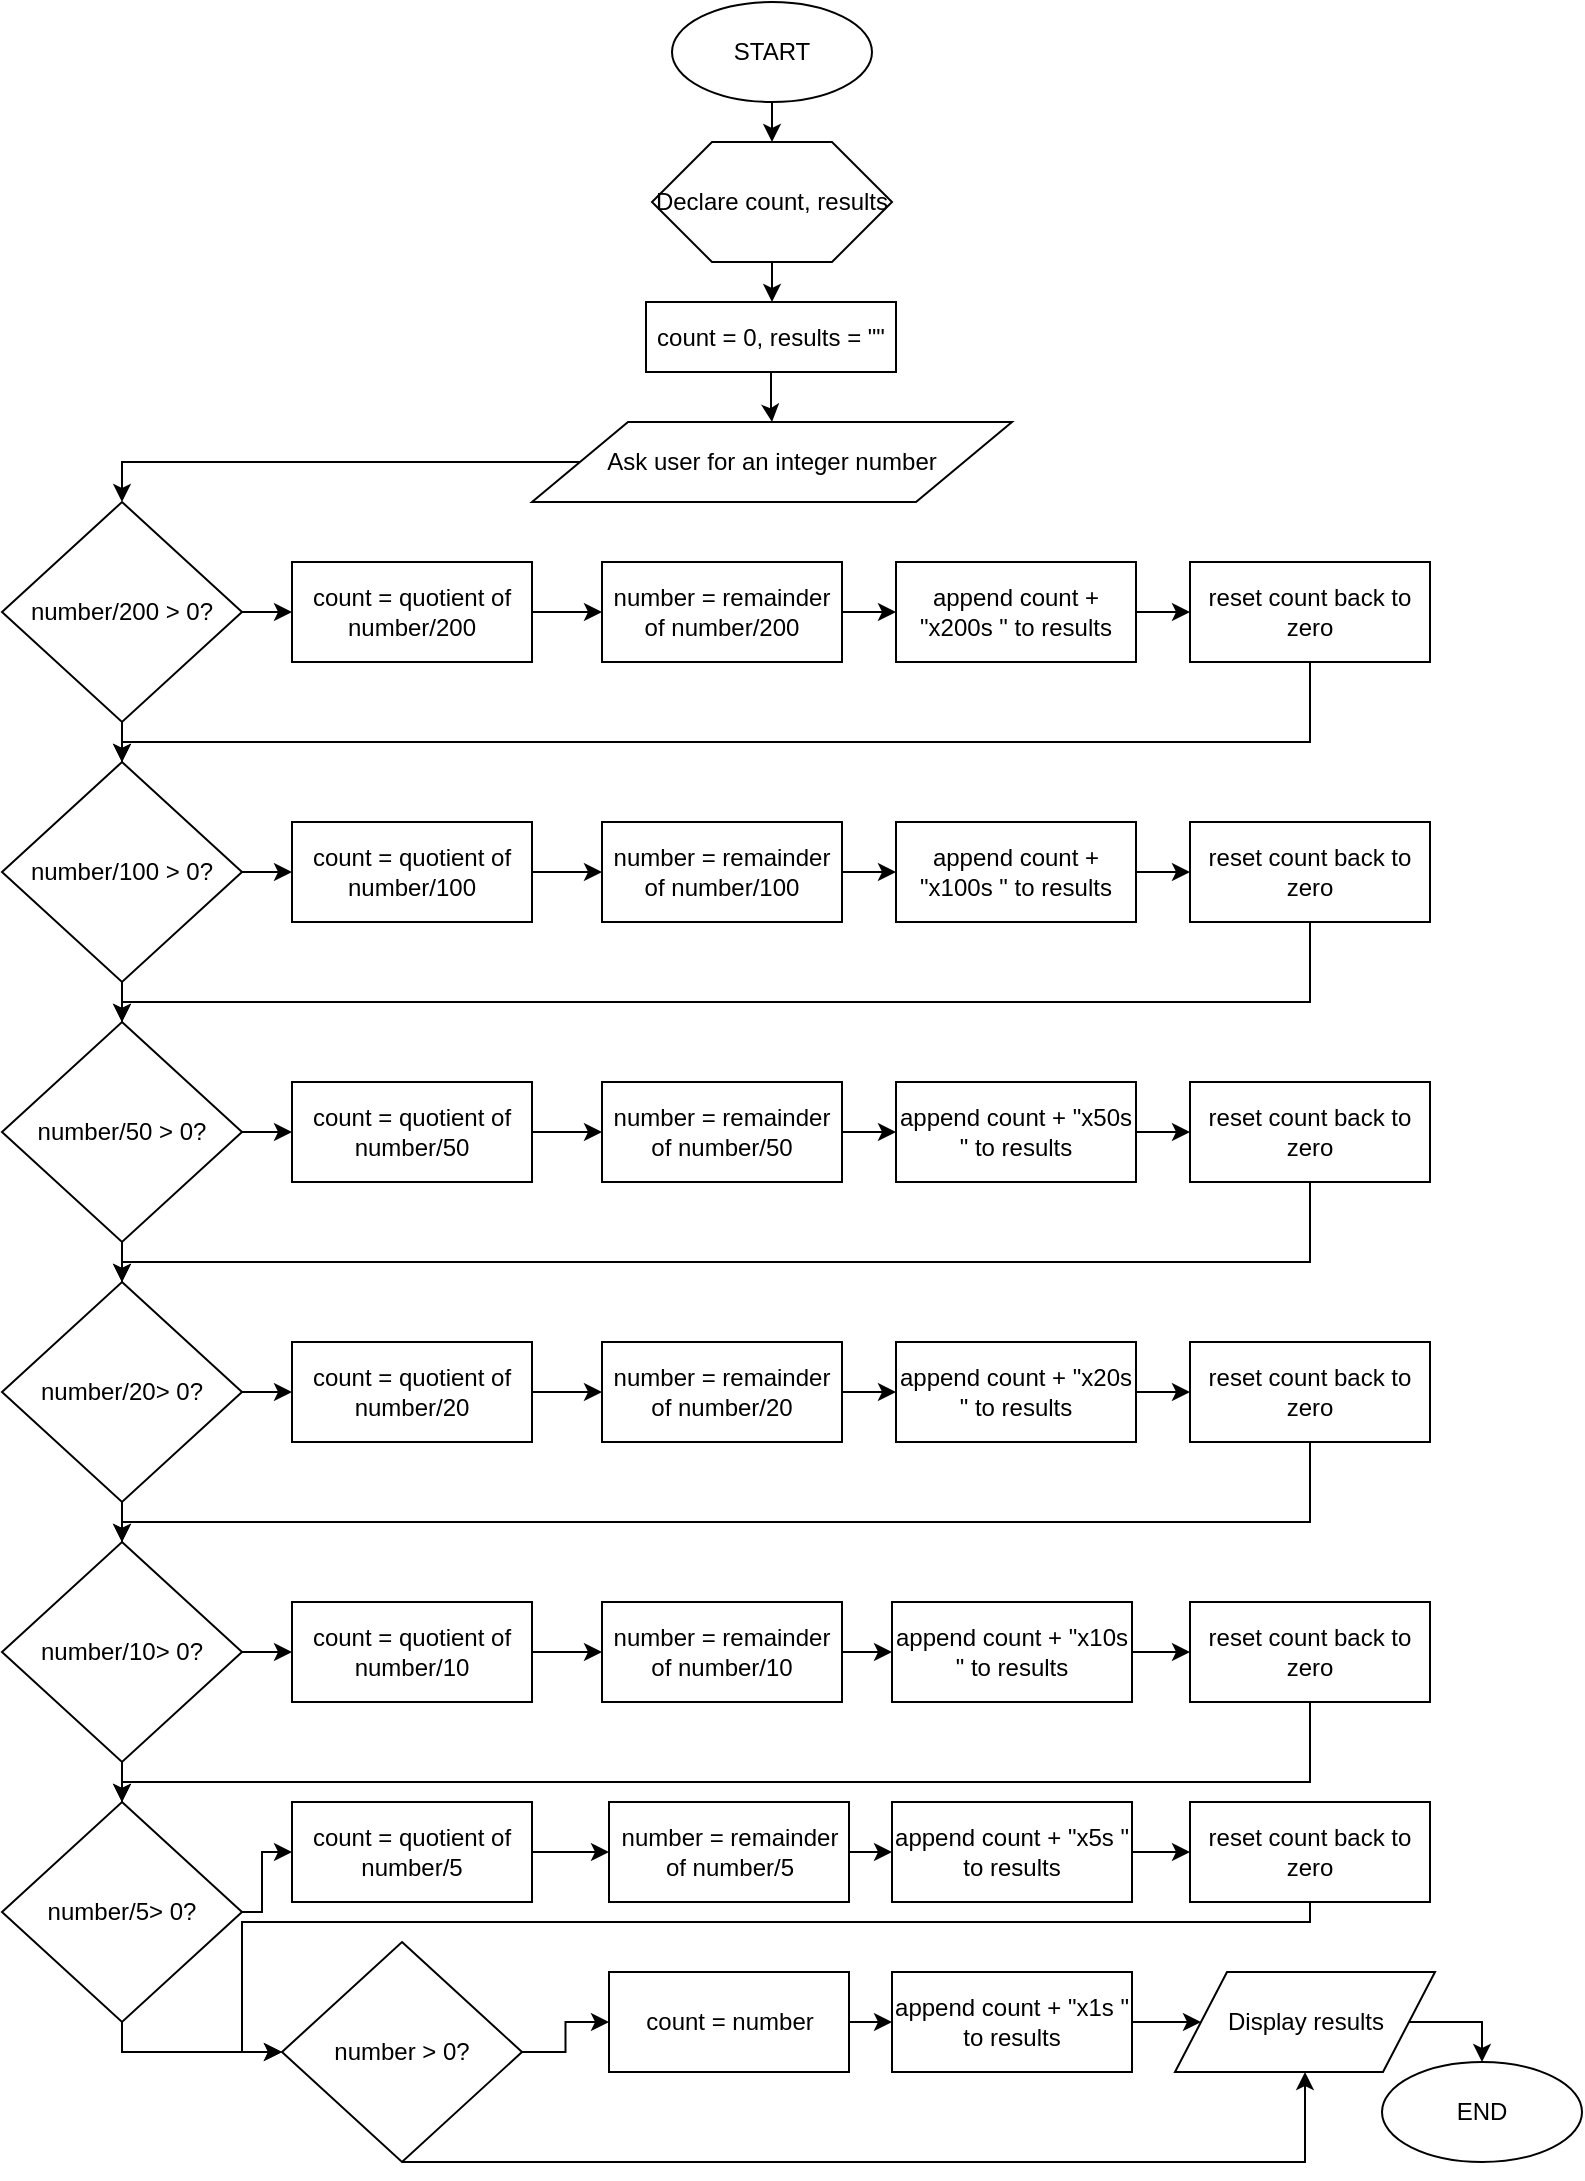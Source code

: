 <mxfile version="12.3.9" type="github" pages="1">
  <diagram id="nLrV005SfC70-Y0LDAL0" name="Page-1">
    <mxGraphModel dx="868" dy="479" grid="1" gridSize="10" guides="1" tooltips="1" connect="1" arrows="1" fold="1" page="1" pageScale="1" pageWidth="850" pageHeight="1100" math="0" shadow="0">
      <root>
        <mxCell id="0"/>
        <mxCell id="1" parent="0"/>
        <mxCell id="q7iPShzVkiedBtI2jCNj-25" style="edgeStyle=orthogonalEdgeStyle;rounded=0;orthogonalLoop=1;jettySize=auto;html=1;exitX=0.5;exitY=1;exitDx=0;exitDy=0;entryX=0.5;entryY=0;entryDx=0;entryDy=0;" parent="1" source="q7iPShzVkiedBtI2jCNj-1" target="q7iPShzVkiedBtI2jCNj-3" edge="1">
          <mxGeometry relative="1" as="geometry"/>
        </mxCell>
        <mxCell id="q7iPShzVkiedBtI2jCNj-1" value="START" style="ellipse;whiteSpace=wrap;html=1;" parent="1" vertex="1">
          <mxGeometry x="375" y="10" width="100" height="50" as="geometry"/>
        </mxCell>
        <mxCell id="q7iPShzVkiedBtI2jCNj-2" value="END" style="ellipse;whiteSpace=wrap;html=1;" parent="1" vertex="1">
          <mxGeometry x="730" y="1040" width="100" height="50" as="geometry"/>
        </mxCell>
        <mxCell id="q7iPShzVkiedBtI2jCNj-26" style="edgeStyle=orthogonalEdgeStyle;rounded=0;orthogonalLoop=1;jettySize=auto;html=1;entryX=0.5;entryY=0;entryDx=0;entryDy=0;" parent="1" source="q7iPShzVkiedBtI2jCNj-3" target="q7iPShzVkiedBtI2jCNj-5" edge="1">
          <mxGeometry relative="1" as="geometry"/>
        </mxCell>
        <mxCell id="q7iPShzVkiedBtI2jCNj-3" value="Declare count, results" style="shape=hexagon;perimeter=hexagonPerimeter2;whiteSpace=wrap;html=1;" parent="1" vertex="1">
          <mxGeometry x="365" y="80" width="120" height="60" as="geometry"/>
        </mxCell>
        <mxCell id="q7iPShzVkiedBtI2jCNj-24" style="edgeStyle=orthogonalEdgeStyle;rounded=0;orthogonalLoop=1;jettySize=auto;html=1;entryX=0.5;entryY=0;entryDx=0;entryDy=0;" parent="1" source="q7iPShzVkiedBtI2jCNj-4" target="q7iPShzVkiedBtI2jCNj-6" edge="1">
          <mxGeometry relative="1" as="geometry"/>
        </mxCell>
        <mxCell id="q7iPShzVkiedBtI2jCNj-4" value="Ask user for an integer number" style="shape=parallelogram;perimeter=parallelogramPerimeter;whiteSpace=wrap;html=1;" parent="1" vertex="1">
          <mxGeometry x="305" y="220" width="240" height="40" as="geometry"/>
        </mxCell>
        <mxCell id="q7iPShzVkiedBtI2jCNj-31" style="edgeStyle=orthogonalEdgeStyle;rounded=0;orthogonalLoop=1;jettySize=auto;html=1;entryX=0.5;entryY=0;entryDx=0;entryDy=0;" parent="1" source="q7iPShzVkiedBtI2jCNj-5" target="q7iPShzVkiedBtI2jCNj-4" edge="1">
          <mxGeometry relative="1" as="geometry"/>
        </mxCell>
        <mxCell id="q7iPShzVkiedBtI2jCNj-5" value="count = 0, results = &quot;&quot;" style="rounded=0;whiteSpace=wrap;html=1;" parent="1" vertex="1">
          <mxGeometry x="362" y="160" width="125" height="35" as="geometry"/>
        </mxCell>
        <mxCell id="q7iPShzVkiedBtI2jCNj-15" style="edgeStyle=orthogonalEdgeStyle;rounded=0;orthogonalLoop=1;jettySize=auto;html=1;entryX=0;entryY=0.5;entryDx=0;entryDy=0;" parent="1" source="q7iPShzVkiedBtI2jCNj-6" target="q7iPShzVkiedBtI2jCNj-12" edge="1">
          <mxGeometry relative="1" as="geometry"/>
        </mxCell>
        <mxCell id="q7iPShzVkiedBtI2jCNj-19" style="edgeStyle=orthogonalEdgeStyle;rounded=0;orthogonalLoop=1;jettySize=auto;html=1;entryX=0.5;entryY=0;entryDx=0;entryDy=0;" parent="1" source="q7iPShzVkiedBtI2jCNj-6" target="q7iPShzVkiedBtI2jCNj-7" edge="1">
          <mxGeometry relative="1" as="geometry"/>
        </mxCell>
        <mxCell id="q7iPShzVkiedBtI2jCNj-6" value="number/200 &amp;gt; 0?" style="rhombus;whiteSpace=wrap;html=1;" parent="1" vertex="1">
          <mxGeometry x="40" y="260" width="120" height="110" as="geometry"/>
        </mxCell>
        <mxCell id="hdde1lct7cE2Mw9mdJ7z-5" style="edgeStyle=orthogonalEdgeStyle;rounded=0;orthogonalLoop=1;jettySize=auto;html=1;entryX=0;entryY=0.5;entryDx=0;entryDy=0;" edge="1" parent="1" source="q7iPShzVkiedBtI2jCNj-7" target="hdde1lct7cE2Mw9mdJ7z-1">
          <mxGeometry relative="1" as="geometry"/>
        </mxCell>
        <mxCell id="hdde1lct7cE2Mw9mdJ7z-9" style="edgeStyle=orthogonalEdgeStyle;rounded=0;orthogonalLoop=1;jettySize=auto;html=1;entryX=0.5;entryY=0;entryDx=0;entryDy=0;" edge="1" parent="1" source="q7iPShzVkiedBtI2jCNj-7" target="q7iPShzVkiedBtI2jCNj-8">
          <mxGeometry relative="1" as="geometry"/>
        </mxCell>
        <mxCell id="q7iPShzVkiedBtI2jCNj-7" value="number/100 &amp;gt; 0?" style="rhombus;whiteSpace=wrap;html=1;" parent="1" vertex="1">
          <mxGeometry x="40" y="390" width="120" height="110" as="geometry"/>
        </mxCell>
        <mxCell id="hdde1lct7cE2Mw9mdJ7z-56" style="edgeStyle=orthogonalEdgeStyle;rounded=0;orthogonalLoop=1;jettySize=auto;html=1;entryX=0.5;entryY=0;entryDx=0;entryDy=0;" edge="1" parent="1" source="q7iPShzVkiedBtI2jCNj-8" target="q7iPShzVkiedBtI2jCNj-9">
          <mxGeometry relative="1" as="geometry"/>
        </mxCell>
        <mxCell id="hdde1lct7cE2Mw9mdJ7z-62" style="edgeStyle=orthogonalEdgeStyle;rounded=0;orthogonalLoop=1;jettySize=auto;html=1;entryX=0;entryY=0.5;entryDx=0;entryDy=0;" edge="1" parent="1" source="q7iPShzVkiedBtI2jCNj-8" target="hdde1lct7cE2Mw9mdJ7z-11">
          <mxGeometry relative="1" as="geometry"/>
        </mxCell>
        <mxCell id="q7iPShzVkiedBtI2jCNj-8" value="number/50 &amp;gt; 0?" style="rhombus;whiteSpace=wrap;html=1;" parent="1" vertex="1">
          <mxGeometry x="40" y="520" width="120" height="110" as="geometry"/>
        </mxCell>
        <mxCell id="hdde1lct7cE2Mw9mdJ7z-45" style="edgeStyle=orthogonalEdgeStyle;rounded=0;orthogonalLoop=1;jettySize=auto;html=1;entryX=0.5;entryY=0;entryDx=0;entryDy=0;" edge="1" parent="1" source="q7iPShzVkiedBtI2jCNj-9" target="q7iPShzVkiedBtI2jCNj-10">
          <mxGeometry relative="1" as="geometry"/>
        </mxCell>
        <mxCell id="hdde1lct7cE2Mw9mdJ7z-46" style="edgeStyle=orthogonalEdgeStyle;rounded=0;orthogonalLoop=1;jettySize=auto;html=1;entryX=0;entryY=0.5;entryDx=0;entryDy=0;" edge="1" parent="1" source="q7iPShzVkiedBtI2jCNj-9" target="hdde1lct7cE2Mw9mdJ7z-15">
          <mxGeometry relative="1" as="geometry"/>
        </mxCell>
        <mxCell id="q7iPShzVkiedBtI2jCNj-9" value="number/20&amp;gt; 0?" style="rhombus;whiteSpace=wrap;html=1;" parent="1" vertex="1">
          <mxGeometry x="40" y="650" width="120" height="110" as="geometry"/>
        </mxCell>
        <mxCell id="hdde1lct7cE2Mw9mdJ7z-38" style="edgeStyle=orthogonalEdgeStyle;rounded=0;orthogonalLoop=1;jettySize=auto;html=1;entryX=0;entryY=0.5;entryDx=0;entryDy=0;" edge="1" parent="1" source="q7iPShzVkiedBtI2jCNj-10" target="hdde1lct7cE2Mw9mdJ7z-19">
          <mxGeometry relative="1" as="geometry"/>
        </mxCell>
        <mxCell id="hdde1lct7cE2Mw9mdJ7z-70" style="edgeStyle=orthogonalEdgeStyle;rounded=0;orthogonalLoop=1;jettySize=auto;html=1;entryX=0.5;entryY=0;entryDx=0;entryDy=0;" edge="1" parent="1" source="q7iPShzVkiedBtI2jCNj-10" target="q7iPShzVkiedBtI2jCNj-11">
          <mxGeometry relative="1" as="geometry"/>
        </mxCell>
        <mxCell id="q7iPShzVkiedBtI2jCNj-10" value="number/10&amp;gt; 0?" style="rhombus;whiteSpace=wrap;html=1;" parent="1" vertex="1">
          <mxGeometry x="40" y="780" width="120" height="110" as="geometry"/>
        </mxCell>
        <mxCell id="hdde1lct7cE2Mw9mdJ7z-32" style="edgeStyle=orthogonalEdgeStyle;rounded=0;orthogonalLoop=1;jettySize=auto;html=1;entryX=0;entryY=0.5;entryDx=0;entryDy=0;" edge="1" parent="1" source="q7iPShzVkiedBtI2jCNj-11" target="hdde1lct7cE2Mw9mdJ7z-23">
          <mxGeometry relative="1" as="geometry">
            <Array as="points">
              <mxPoint x="170" y="965"/>
              <mxPoint x="170" y="935"/>
            </Array>
          </mxGeometry>
        </mxCell>
        <mxCell id="hdde1lct7cE2Mw9mdJ7z-68" style="edgeStyle=orthogonalEdgeStyle;rounded=0;orthogonalLoop=1;jettySize=auto;html=1;entryX=0;entryY=0.5;entryDx=0;entryDy=0;" edge="1" parent="1" source="q7iPShzVkiedBtI2jCNj-11" target="hdde1lct7cE2Mw9mdJ7z-52">
          <mxGeometry relative="1" as="geometry">
            <Array as="points">
              <mxPoint x="100" y="1035"/>
            </Array>
          </mxGeometry>
        </mxCell>
        <mxCell id="q7iPShzVkiedBtI2jCNj-11" value="number/5&amp;gt; 0?" style="rhombus;whiteSpace=wrap;html=1;" parent="1" vertex="1">
          <mxGeometry x="40" y="910" width="120" height="110" as="geometry"/>
        </mxCell>
        <mxCell id="q7iPShzVkiedBtI2jCNj-16" style="edgeStyle=orthogonalEdgeStyle;rounded=0;orthogonalLoop=1;jettySize=auto;html=1;entryX=0;entryY=0.5;entryDx=0;entryDy=0;" parent="1" source="q7iPShzVkiedBtI2jCNj-12" target="q7iPShzVkiedBtI2jCNj-13" edge="1">
          <mxGeometry relative="1" as="geometry"/>
        </mxCell>
        <mxCell id="q7iPShzVkiedBtI2jCNj-12" value="count = quotient of number/200" style="rounded=0;whiteSpace=wrap;html=1;" parent="1" vertex="1">
          <mxGeometry x="185" y="290" width="120" height="50" as="geometry"/>
        </mxCell>
        <mxCell id="q7iPShzVkiedBtI2jCNj-18" style="edgeStyle=orthogonalEdgeStyle;rounded=0;orthogonalLoop=1;jettySize=auto;html=1;entryX=0;entryY=0.5;entryDx=0;entryDy=0;" parent="1" source="q7iPShzVkiedBtI2jCNj-13" target="q7iPShzVkiedBtI2jCNj-14" edge="1">
          <mxGeometry relative="1" as="geometry"/>
        </mxCell>
        <mxCell id="q7iPShzVkiedBtI2jCNj-13" value="number = remainder of number/200" style="rounded=0;whiteSpace=wrap;html=1;" parent="1" vertex="1">
          <mxGeometry x="340" y="290" width="120" height="50" as="geometry"/>
        </mxCell>
        <mxCell id="q7iPShzVkiedBtI2jCNj-22" style="edgeStyle=orthogonalEdgeStyle;rounded=0;orthogonalLoop=1;jettySize=auto;html=1;entryX=0;entryY=0.5;entryDx=0;entryDy=0;" parent="1" source="q7iPShzVkiedBtI2jCNj-14" target="q7iPShzVkiedBtI2jCNj-21" edge="1">
          <mxGeometry relative="1" as="geometry"/>
        </mxCell>
        <mxCell id="q7iPShzVkiedBtI2jCNj-14" value="append count + &quot;x200s &quot; to results" style="rounded=0;whiteSpace=wrap;html=1;" parent="1" vertex="1">
          <mxGeometry x="487" y="290" width="120" height="50" as="geometry"/>
        </mxCell>
        <mxCell id="q7iPShzVkiedBtI2jCNj-23" style="edgeStyle=orthogonalEdgeStyle;rounded=0;orthogonalLoop=1;jettySize=auto;html=1;entryX=0.5;entryY=0;entryDx=0;entryDy=0;" parent="1" source="q7iPShzVkiedBtI2jCNj-21" target="q7iPShzVkiedBtI2jCNj-7" edge="1">
          <mxGeometry relative="1" as="geometry">
            <Array as="points">
              <mxPoint x="694" y="380"/>
              <mxPoint x="100" y="380"/>
            </Array>
          </mxGeometry>
        </mxCell>
        <mxCell id="q7iPShzVkiedBtI2jCNj-21" value="reset count back to zero" style="rounded=0;whiteSpace=wrap;html=1;" parent="1" vertex="1">
          <mxGeometry x="634" y="290" width="120" height="50" as="geometry"/>
        </mxCell>
        <mxCell id="hdde1lct7cE2Mw9mdJ7z-6" style="edgeStyle=orthogonalEdgeStyle;rounded=0;orthogonalLoop=1;jettySize=auto;html=1;entryX=0;entryY=0.5;entryDx=0;entryDy=0;" edge="1" parent="1" source="hdde1lct7cE2Mw9mdJ7z-1" target="hdde1lct7cE2Mw9mdJ7z-2">
          <mxGeometry relative="1" as="geometry"/>
        </mxCell>
        <mxCell id="hdde1lct7cE2Mw9mdJ7z-1" value="count = quotient of number/100" style="rounded=0;whiteSpace=wrap;html=1;" vertex="1" parent="1">
          <mxGeometry x="185" y="420" width="120" height="50" as="geometry"/>
        </mxCell>
        <mxCell id="hdde1lct7cE2Mw9mdJ7z-7" style="edgeStyle=orthogonalEdgeStyle;rounded=0;orthogonalLoop=1;jettySize=auto;html=1;entryX=0;entryY=0.5;entryDx=0;entryDy=0;" edge="1" parent="1" source="hdde1lct7cE2Mw9mdJ7z-2" target="hdde1lct7cE2Mw9mdJ7z-3">
          <mxGeometry relative="1" as="geometry"/>
        </mxCell>
        <mxCell id="hdde1lct7cE2Mw9mdJ7z-2" value="number = remainder of number/100" style="rounded=0;whiteSpace=wrap;html=1;" vertex="1" parent="1">
          <mxGeometry x="340" y="420" width="120" height="50" as="geometry"/>
        </mxCell>
        <mxCell id="hdde1lct7cE2Mw9mdJ7z-8" style="edgeStyle=orthogonalEdgeStyle;rounded=0;orthogonalLoop=1;jettySize=auto;html=1;entryX=0;entryY=0.5;entryDx=0;entryDy=0;" edge="1" parent="1" source="hdde1lct7cE2Mw9mdJ7z-3" target="hdde1lct7cE2Mw9mdJ7z-4">
          <mxGeometry relative="1" as="geometry"/>
        </mxCell>
        <mxCell id="hdde1lct7cE2Mw9mdJ7z-3" value="append count + &quot;x100s &quot; to results" style="rounded=0;whiteSpace=wrap;html=1;" vertex="1" parent="1">
          <mxGeometry x="487" y="420" width="120" height="50" as="geometry"/>
        </mxCell>
        <mxCell id="hdde1lct7cE2Mw9mdJ7z-10" style="edgeStyle=orthogonalEdgeStyle;rounded=0;orthogonalLoop=1;jettySize=auto;html=1;entryX=0.5;entryY=0;entryDx=0;entryDy=0;" edge="1" parent="1" source="hdde1lct7cE2Mw9mdJ7z-4" target="q7iPShzVkiedBtI2jCNj-8">
          <mxGeometry relative="1" as="geometry">
            <Array as="points">
              <mxPoint x="694" y="510"/>
              <mxPoint x="100" y="510"/>
            </Array>
          </mxGeometry>
        </mxCell>
        <mxCell id="hdde1lct7cE2Mw9mdJ7z-4" value="reset count back to zero" style="rounded=0;whiteSpace=wrap;html=1;" vertex="1" parent="1">
          <mxGeometry x="634" y="420" width="120" height="50" as="geometry"/>
        </mxCell>
        <mxCell id="hdde1lct7cE2Mw9mdJ7z-63" style="edgeStyle=orthogonalEdgeStyle;rounded=0;orthogonalLoop=1;jettySize=auto;html=1;entryX=0;entryY=0.5;entryDx=0;entryDy=0;" edge="1" parent="1" source="hdde1lct7cE2Mw9mdJ7z-11" target="hdde1lct7cE2Mw9mdJ7z-12">
          <mxGeometry relative="1" as="geometry"/>
        </mxCell>
        <mxCell id="hdde1lct7cE2Mw9mdJ7z-11" value="count = quotient of number/50" style="rounded=0;whiteSpace=wrap;html=1;" vertex="1" parent="1">
          <mxGeometry x="185" y="550" width="120" height="50" as="geometry"/>
        </mxCell>
        <mxCell id="hdde1lct7cE2Mw9mdJ7z-64" style="edgeStyle=orthogonalEdgeStyle;rounded=0;orthogonalLoop=1;jettySize=auto;html=1;entryX=0;entryY=0.5;entryDx=0;entryDy=0;" edge="1" parent="1" source="hdde1lct7cE2Mw9mdJ7z-12" target="hdde1lct7cE2Mw9mdJ7z-13">
          <mxGeometry relative="1" as="geometry"/>
        </mxCell>
        <mxCell id="hdde1lct7cE2Mw9mdJ7z-12" value="number = remainder of number/50" style="rounded=0;whiteSpace=wrap;html=1;" vertex="1" parent="1">
          <mxGeometry x="340" y="550" width="120" height="50" as="geometry"/>
        </mxCell>
        <mxCell id="hdde1lct7cE2Mw9mdJ7z-65" style="edgeStyle=orthogonalEdgeStyle;rounded=0;orthogonalLoop=1;jettySize=auto;html=1;entryX=0;entryY=0.5;entryDx=0;entryDy=0;" edge="1" parent="1" source="hdde1lct7cE2Mw9mdJ7z-13" target="hdde1lct7cE2Mw9mdJ7z-14">
          <mxGeometry relative="1" as="geometry"/>
        </mxCell>
        <mxCell id="hdde1lct7cE2Mw9mdJ7z-13" value="append count + &quot;x50s &quot; to results" style="rounded=0;whiteSpace=wrap;html=1;" vertex="1" parent="1">
          <mxGeometry x="487" y="550" width="120" height="50" as="geometry"/>
        </mxCell>
        <mxCell id="hdde1lct7cE2Mw9mdJ7z-57" style="edgeStyle=orthogonalEdgeStyle;rounded=0;orthogonalLoop=1;jettySize=auto;html=1;" edge="1" parent="1" source="hdde1lct7cE2Mw9mdJ7z-14" target="q7iPShzVkiedBtI2jCNj-9">
          <mxGeometry relative="1" as="geometry">
            <Array as="points">
              <mxPoint x="694" y="640"/>
              <mxPoint x="100" y="640"/>
            </Array>
          </mxGeometry>
        </mxCell>
        <mxCell id="hdde1lct7cE2Mw9mdJ7z-14" value="reset count back to zero" style="rounded=0;whiteSpace=wrap;html=1;" vertex="1" parent="1">
          <mxGeometry x="634" y="550" width="120" height="50" as="geometry"/>
        </mxCell>
        <mxCell id="hdde1lct7cE2Mw9mdJ7z-47" style="edgeStyle=orthogonalEdgeStyle;rounded=0;orthogonalLoop=1;jettySize=auto;html=1;entryX=0;entryY=0.5;entryDx=0;entryDy=0;" edge="1" parent="1" source="hdde1lct7cE2Mw9mdJ7z-15" target="hdde1lct7cE2Mw9mdJ7z-16">
          <mxGeometry relative="1" as="geometry"/>
        </mxCell>
        <mxCell id="hdde1lct7cE2Mw9mdJ7z-15" value="count = quotient of number/20" style="rounded=0;whiteSpace=wrap;html=1;" vertex="1" parent="1">
          <mxGeometry x="185" y="680" width="120" height="50" as="geometry"/>
        </mxCell>
        <mxCell id="hdde1lct7cE2Mw9mdJ7z-48" style="edgeStyle=orthogonalEdgeStyle;rounded=0;orthogonalLoop=1;jettySize=auto;html=1;entryX=0;entryY=0.5;entryDx=0;entryDy=0;" edge="1" parent="1" source="hdde1lct7cE2Mw9mdJ7z-16" target="hdde1lct7cE2Mw9mdJ7z-17">
          <mxGeometry relative="1" as="geometry"/>
        </mxCell>
        <mxCell id="hdde1lct7cE2Mw9mdJ7z-16" value="number = remainder of number/20" style="rounded=0;whiteSpace=wrap;html=1;" vertex="1" parent="1">
          <mxGeometry x="340" y="680" width="120" height="50" as="geometry"/>
        </mxCell>
        <mxCell id="hdde1lct7cE2Mw9mdJ7z-49" style="edgeStyle=orthogonalEdgeStyle;rounded=0;orthogonalLoop=1;jettySize=auto;html=1;entryX=0;entryY=0.5;entryDx=0;entryDy=0;" edge="1" parent="1" source="hdde1lct7cE2Mw9mdJ7z-17" target="hdde1lct7cE2Mw9mdJ7z-18">
          <mxGeometry relative="1" as="geometry"/>
        </mxCell>
        <mxCell id="hdde1lct7cE2Mw9mdJ7z-17" value="append count + &quot;x20s &quot; to results" style="rounded=0;whiteSpace=wrap;html=1;" vertex="1" parent="1">
          <mxGeometry x="487" y="680" width="120" height="50" as="geometry"/>
        </mxCell>
        <mxCell id="hdde1lct7cE2Mw9mdJ7z-50" style="edgeStyle=orthogonalEdgeStyle;rounded=0;orthogonalLoop=1;jettySize=auto;html=1;entryX=0.5;entryY=0;entryDx=0;entryDy=0;" edge="1" parent="1" source="hdde1lct7cE2Mw9mdJ7z-18" target="q7iPShzVkiedBtI2jCNj-10">
          <mxGeometry relative="1" as="geometry">
            <Array as="points">
              <mxPoint x="694" y="770"/>
              <mxPoint x="100" y="770"/>
            </Array>
          </mxGeometry>
        </mxCell>
        <mxCell id="hdde1lct7cE2Mw9mdJ7z-18" value="reset count back to zero" style="rounded=0;whiteSpace=wrap;html=1;" vertex="1" parent="1">
          <mxGeometry x="634" y="680" width="120" height="50" as="geometry"/>
        </mxCell>
        <mxCell id="hdde1lct7cE2Mw9mdJ7z-39" style="edgeStyle=orthogonalEdgeStyle;rounded=0;orthogonalLoop=1;jettySize=auto;html=1;entryX=0;entryY=0.5;entryDx=0;entryDy=0;" edge="1" parent="1" source="hdde1lct7cE2Mw9mdJ7z-19" target="hdde1lct7cE2Mw9mdJ7z-20">
          <mxGeometry relative="1" as="geometry"/>
        </mxCell>
        <mxCell id="hdde1lct7cE2Mw9mdJ7z-19" value="count = quotient of number/10" style="rounded=0;whiteSpace=wrap;html=1;" vertex="1" parent="1">
          <mxGeometry x="185" y="810" width="120" height="50" as="geometry"/>
        </mxCell>
        <mxCell id="hdde1lct7cE2Mw9mdJ7z-40" style="edgeStyle=orthogonalEdgeStyle;rounded=0;orthogonalLoop=1;jettySize=auto;html=1;entryX=0;entryY=0.5;entryDx=0;entryDy=0;" edge="1" parent="1" source="hdde1lct7cE2Mw9mdJ7z-20" target="hdde1lct7cE2Mw9mdJ7z-21">
          <mxGeometry relative="1" as="geometry"/>
        </mxCell>
        <mxCell id="hdde1lct7cE2Mw9mdJ7z-20" value="number = remainder of number/10" style="rounded=0;whiteSpace=wrap;html=1;" vertex="1" parent="1">
          <mxGeometry x="340" y="810" width="120" height="50" as="geometry"/>
        </mxCell>
        <mxCell id="hdde1lct7cE2Mw9mdJ7z-41" style="edgeStyle=orthogonalEdgeStyle;rounded=0;orthogonalLoop=1;jettySize=auto;html=1;entryX=0;entryY=0.5;entryDx=0;entryDy=0;" edge="1" parent="1" source="hdde1lct7cE2Mw9mdJ7z-21" target="hdde1lct7cE2Mw9mdJ7z-22">
          <mxGeometry relative="1" as="geometry"/>
        </mxCell>
        <mxCell id="hdde1lct7cE2Mw9mdJ7z-21" value="append count + &quot;x10s &quot; to results" style="rounded=0;whiteSpace=wrap;html=1;" vertex="1" parent="1">
          <mxGeometry x="485" y="810" width="120" height="50" as="geometry"/>
        </mxCell>
        <mxCell id="hdde1lct7cE2Mw9mdJ7z-42" style="edgeStyle=orthogonalEdgeStyle;rounded=0;orthogonalLoop=1;jettySize=auto;html=1;entryX=0.5;entryY=0;entryDx=0;entryDy=0;" edge="1" parent="1" source="hdde1lct7cE2Mw9mdJ7z-22" target="q7iPShzVkiedBtI2jCNj-11">
          <mxGeometry relative="1" as="geometry">
            <Array as="points">
              <mxPoint x="694" y="900"/>
              <mxPoint x="100" y="900"/>
            </Array>
          </mxGeometry>
        </mxCell>
        <mxCell id="hdde1lct7cE2Mw9mdJ7z-22" value="reset count back to zero" style="rounded=0;whiteSpace=wrap;html=1;" vertex="1" parent="1">
          <mxGeometry x="634" y="810" width="120" height="50" as="geometry"/>
        </mxCell>
        <mxCell id="hdde1lct7cE2Mw9mdJ7z-33" style="edgeStyle=orthogonalEdgeStyle;rounded=0;orthogonalLoop=1;jettySize=auto;html=1;entryX=0;entryY=0.5;entryDx=0;entryDy=0;" edge="1" parent="1" source="hdde1lct7cE2Mw9mdJ7z-23" target="hdde1lct7cE2Mw9mdJ7z-24">
          <mxGeometry relative="1" as="geometry"/>
        </mxCell>
        <mxCell id="hdde1lct7cE2Mw9mdJ7z-23" value="count = quotient of number/5" style="rounded=0;whiteSpace=wrap;html=1;" vertex="1" parent="1">
          <mxGeometry x="185" y="910" width="120" height="50" as="geometry"/>
        </mxCell>
        <mxCell id="hdde1lct7cE2Mw9mdJ7z-34" style="edgeStyle=orthogonalEdgeStyle;rounded=0;orthogonalLoop=1;jettySize=auto;html=1;entryX=0;entryY=0.5;entryDx=0;entryDy=0;" edge="1" parent="1" source="hdde1lct7cE2Mw9mdJ7z-24" target="hdde1lct7cE2Mw9mdJ7z-25">
          <mxGeometry relative="1" as="geometry"/>
        </mxCell>
        <mxCell id="hdde1lct7cE2Mw9mdJ7z-24" value="number = remainder of number/5" style="rounded=0;whiteSpace=wrap;html=1;" vertex="1" parent="1">
          <mxGeometry x="343.5" y="910" width="120" height="50" as="geometry"/>
        </mxCell>
        <mxCell id="hdde1lct7cE2Mw9mdJ7z-35" style="edgeStyle=orthogonalEdgeStyle;rounded=0;orthogonalLoop=1;jettySize=auto;html=1;" edge="1" parent="1" source="hdde1lct7cE2Mw9mdJ7z-25" target="hdde1lct7cE2Mw9mdJ7z-26">
          <mxGeometry relative="1" as="geometry"/>
        </mxCell>
        <mxCell id="hdde1lct7cE2Mw9mdJ7z-25" value="append count + &quot;x5s &quot; to results" style="rounded=0;whiteSpace=wrap;html=1;" vertex="1" parent="1">
          <mxGeometry x="485" y="910" width="120" height="50" as="geometry"/>
        </mxCell>
        <mxCell id="hdde1lct7cE2Mw9mdJ7z-69" style="edgeStyle=orthogonalEdgeStyle;rounded=0;orthogonalLoop=1;jettySize=auto;html=1;entryX=0;entryY=0.5;entryDx=0;entryDy=0;" edge="1" parent="1" source="hdde1lct7cE2Mw9mdJ7z-26" target="hdde1lct7cE2Mw9mdJ7z-52">
          <mxGeometry relative="1" as="geometry">
            <Array as="points">
              <mxPoint x="694" y="970"/>
              <mxPoint x="160" y="970"/>
              <mxPoint x="160" y="1035"/>
            </Array>
          </mxGeometry>
        </mxCell>
        <mxCell id="hdde1lct7cE2Mw9mdJ7z-26" value="reset count back to zero" style="rounded=0;whiteSpace=wrap;html=1;" vertex="1" parent="1">
          <mxGeometry x="634" y="910" width="120" height="50" as="geometry"/>
        </mxCell>
        <mxCell id="hdde1lct7cE2Mw9mdJ7z-43" style="edgeStyle=orthogonalEdgeStyle;rounded=0;orthogonalLoop=1;jettySize=auto;html=1;" edge="1" parent="1" source="hdde1lct7cE2Mw9mdJ7z-27" target="hdde1lct7cE2Mw9mdJ7z-28">
          <mxGeometry relative="1" as="geometry"/>
        </mxCell>
        <mxCell id="hdde1lct7cE2Mw9mdJ7z-27" value="count = number" style="rounded=0;whiteSpace=wrap;html=1;" vertex="1" parent="1">
          <mxGeometry x="343.5" y="995" width="120" height="50" as="geometry"/>
        </mxCell>
        <mxCell id="hdde1lct7cE2Mw9mdJ7z-44" style="edgeStyle=orthogonalEdgeStyle;rounded=0;orthogonalLoop=1;jettySize=auto;html=1;entryX=0;entryY=0.5;entryDx=0;entryDy=0;" edge="1" parent="1" source="hdde1lct7cE2Mw9mdJ7z-28" target="hdde1lct7cE2Mw9mdJ7z-29">
          <mxGeometry relative="1" as="geometry"/>
        </mxCell>
        <mxCell id="hdde1lct7cE2Mw9mdJ7z-28" value="append count + &quot;x1s &quot; to results" style="rounded=0;whiteSpace=wrap;html=1;" vertex="1" parent="1">
          <mxGeometry x="485" y="995" width="120" height="50" as="geometry"/>
        </mxCell>
        <mxCell id="hdde1lct7cE2Mw9mdJ7z-54" style="edgeStyle=orthogonalEdgeStyle;rounded=0;orthogonalLoop=1;jettySize=auto;html=1;entryX=0.5;entryY=0;entryDx=0;entryDy=0;" edge="1" parent="1" source="hdde1lct7cE2Mw9mdJ7z-29" target="q7iPShzVkiedBtI2jCNj-2">
          <mxGeometry relative="1" as="geometry">
            <Array as="points">
              <mxPoint x="780" y="1020"/>
            </Array>
          </mxGeometry>
        </mxCell>
        <mxCell id="hdde1lct7cE2Mw9mdJ7z-29" value="Display results" style="shape=parallelogram;perimeter=parallelogramPerimeter;whiteSpace=wrap;html=1;" vertex="1" parent="1">
          <mxGeometry x="626.5" y="995" width="130" height="50" as="geometry"/>
        </mxCell>
        <mxCell id="hdde1lct7cE2Mw9mdJ7z-58" style="edgeStyle=orthogonalEdgeStyle;rounded=0;orthogonalLoop=1;jettySize=auto;html=1;entryX=0;entryY=0.5;entryDx=0;entryDy=0;" edge="1" parent="1" source="hdde1lct7cE2Mw9mdJ7z-52" target="hdde1lct7cE2Mw9mdJ7z-27">
          <mxGeometry relative="1" as="geometry"/>
        </mxCell>
        <mxCell id="hdde1lct7cE2Mw9mdJ7z-59" style="edgeStyle=orthogonalEdgeStyle;rounded=0;orthogonalLoop=1;jettySize=auto;html=1;entryX=0.5;entryY=1;entryDx=0;entryDy=0;" edge="1" parent="1" source="hdde1lct7cE2Mw9mdJ7z-52" target="hdde1lct7cE2Mw9mdJ7z-29">
          <mxGeometry relative="1" as="geometry">
            <Array as="points">
              <mxPoint x="692" y="1090"/>
            </Array>
          </mxGeometry>
        </mxCell>
        <mxCell id="hdde1lct7cE2Mw9mdJ7z-52" value="number &amp;gt; 0?" style="rhombus;whiteSpace=wrap;html=1;" vertex="1" parent="1">
          <mxGeometry x="180" y="980" width="120" height="110" as="geometry"/>
        </mxCell>
      </root>
    </mxGraphModel>
  </diagram>
</mxfile>
